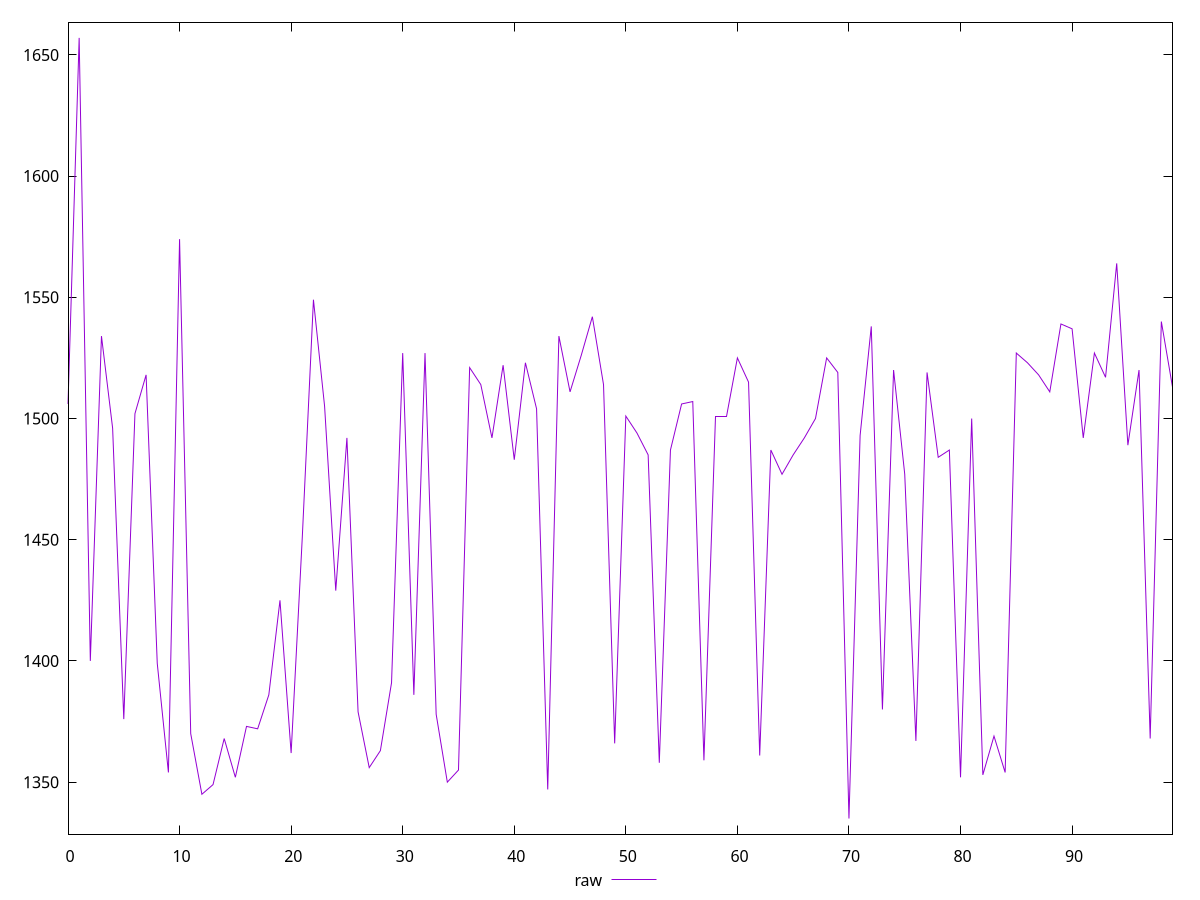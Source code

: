 reset

$raw <<EOF
0 1506
1 1657
2 1400
3 1534
4 1496
5 1376
6 1502
7 1518
8 1399
9 1354
10 1574
11 1370
12 1345
13 1349
14 1368
15 1352
16 1373
17 1372
18 1386
19 1425
20 1362
21 1451
22 1549
23 1505
24 1429
25 1492
26 1379
27 1356
28 1363
29 1391
30 1527
31 1386
32 1527
33 1378
34 1350
35 1355
36 1521
37 1514
38 1492
39 1522
40 1483
41 1523
42 1504
43 1347
44 1534
45 1511
46 1526
47 1542
48 1514
49 1366
50 1501
51 1494
52 1485
53 1358
54 1487
55 1506
56 1507
57 1359
58 1501
59 1501
60 1525
61 1515
62 1361
63 1487
64 1477
65 1485
66 1492
67 1500
68 1525
69 1519
70 1335
71 1493
72 1538
73 1380
74 1520
75 1477
76 1367
77 1519
78 1484
79 1487
80 1352
81 1500
82 1353
83 1369
84 1354
85 1527
86 1523
87 1518
88 1511
89 1539
90 1537
91 1492
92 1527
93 1517
94 1564
95 1489
96 1520
97 1368
98 1540
99 1513
EOF

set key outside below
set xrange [0:99]
set yrange [1328.56:1663.44]
set trange [1328.56:1663.44]
set terminal svg size 640, 500 enhanced background rgb 'white'
set output "report_00016_2021-02-10T13-31-48.338Z/render-blocking-resources/samples/pages/raw/values.svg"

plot $raw title "raw" with line

reset
